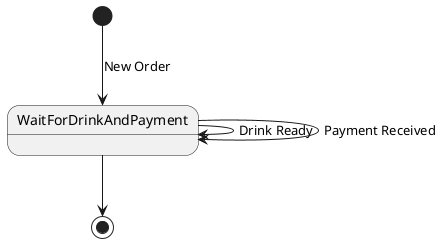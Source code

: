 @startuml

[*] --> WaitForDrinkAndPayment: New Order

WaitForDrinkAndPayment -->  WaitForDrinkAndPayment : Drink Ready
WaitForDrinkAndPayment -->  WaitForDrinkAndPayment : Payment Received

WaitForDrinkAndPayment --> [*]

@enduml
